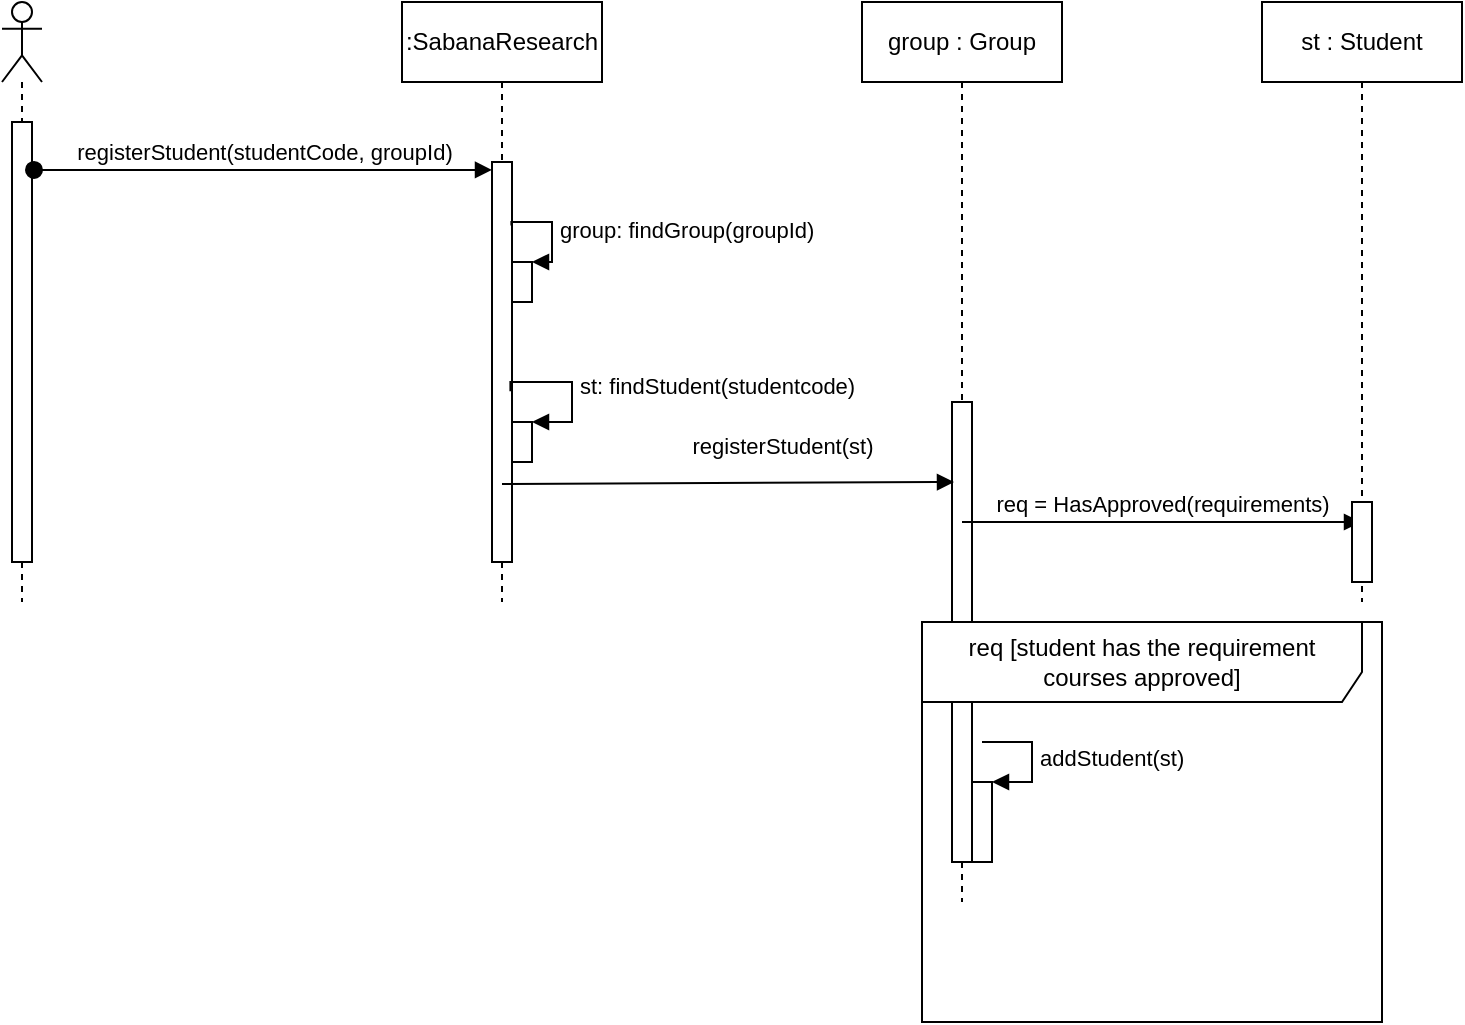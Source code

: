 <mxfile version="14.4.4" type="github"><diagram id="m88brvTEABUsI6LLiTgp" name="Page-1"><mxGraphModel dx="1508" dy="425" grid="1" gridSize="10" guides="1" tooltips="1" connect="1" arrows="1" fold="1" page="0" pageScale="1" pageWidth="827" pageHeight="1169" math="0" shadow="0"><root><mxCell id="0"/><mxCell id="1" parent="0"/><mxCell id="g5Og3RehGbinSB55z878-1" value="" style="shape=umlLifeline;participant=umlActor;perimeter=lifelinePerimeter;whiteSpace=wrap;html=1;container=1;collapsible=0;recursiveResize=0;verticalAlign=top;spacingTop=36;outlineConnect=0;" vertex="1" parent="1"><mxGeometry x="-70" y="40" width="20" height="300" as="geometry"/></mxCell><mxCell id="g5Og3RehGbinSB55z878-2" value="" style="html=1;points=[];perimeter=orthogonalPerimeter;" vertex="1" parent="g5Og3RehGbinSB55z878-1"><mxGeometry x="5" y="60" width="10" height="220" as="geometry"/></mxCell><mxCell id="g5Og3RehGbinSB55z878-3" value=":SabanaResearch" style="shape=umlLifeline;perimeter=lifelinePerimeter;whiteSpace=wrap;html=1;container=1;collapsible=0;recursiveResize=0;outlineConnect=0;" vertex="1" parent="1"><mxGeometry x="130" y="40" width="100" height="300" as="geometry"/></mxCell><mxCell id="g5Og3RehGbinSB55z878-4" value="" style="html=1;points=[];perimeter=orthogonalPerimeter;" vertex="1" parent="g5Og3RehGbinSB55z878-3"><mxGeometry x="45" y="80" width="10" height="200" as="geometry"/></mxCell><mxCell id="g5Og3RehGbinSB55z878-6" value="" style="html=1;points=[];perimeter=orthogonalPerimeter;" vertex="1" parent="g5Og3RehGbinSB55z878-3"><mxGeometry x="55" y="130" width="10" height="20" as="geometry"/></mxCell><mxCell id="g5Og3RehGbinSB55z878-7" value="group: findGroup(groupId)" style="edgeStyle=orthogonalEdgeStyle;html=1;align=left;spacingLeft=2;endArrow=block;rounded=0;entryX=1;entryY=0;exitX=0.971;exitY=0.159;exitDx=0;exitDy=0;exitPerimeter=0;" edge="1" target="g5Og3RehGbinSB55z878-6" parent="g5Og3RehGbinSB55z878-3" source="g5Og3RehGbinSB55z878-4"><mxGeometry relative="1" as="geometry"><mxPoint x="60" y="110" as="sourcePoint"/><Array as="points"><mxPoint x="75" y="110"/><mxPoint x="75" y="130"/></Array></mxGeometry></mxCell><mxCell id="g5Og3RehGbinSB55z878-8" value="" style="html=1;points=[];perimeter=orthogonalPerimeter;" vertex="1" parent="g5Og3RehGbinSB55z878-3"><mxGeometry x="55" y="210" width="10" height="20" as="geometry"/></mxCell><mxCell id="g5Og3RehGbinSB55z878-9" value="st: findStudent(studentcode)" style="edgeStyle=orthogonalEdgeStyle;html=1;align=left;spacingLeft=2;endArrow=block;rounded=0;entryX=1;entryY=0;exitX=0.922;exitY=0.573;exitDx=0;exitDy=0;exitPerimeter=0;" edge="1" target="g5Og3RehGbinSB55z878-8" parent="g5Og3RehGbinSB55z878-3" source="g5Og3RehGbinSB55z878-4"><mxGeometry relative="1" as="geometry"><mxPoint x="60" y="190" as="sourcePoint"/><Array as="points"><mxPoint x="54" y="190"/><mxPoint x="85" y="190"/><mxPoint x="85" y="210"/></Array></mxGeometry></mxCell><mxCell id="g5Og3RehGbinSB55z878-5" value="registerStudent(studentCode, groupId)" style="html=1;verticalAlign=bottom;startArrow=oval;endArrow=block;startSize=8;exitX=1.1;exitY=0.109;exitDx=0;exitDy=0;exitPerimeter=0;" edge="1" target="g5Og3RehGbinSB55z878-4" parent="1" source="g5Og3RehGbinSB55z878-2"><mxGeometry relative="1" as="geometry"><mxPoint x="65" y="120" as="sourcePoint"/></mxGeometry></mxCell><mxCell id="g5Og3RehGbinSB55z878-11" value="group : Group" style="shape=umlLifeline;perimeter=lifelinePerimeter;whiteSpace=wrap;html=1;container=1;collapsible=0;recursiveResize=0;outlineConnect=0;" vertex="1" parent="1"><mxGeometry x="360" y="40" width="100" height="450" as="geometry"/></mxCell><mxCell id="g5Og3RehGbinSB55z878-12" value="" style="html=1;points=[];perimeter=orthogonalPerimeter;" vertex="1" parent="g5Og3RehGbinSB55z878-11"><mxGeometry x="45" y="200" width="10" height="230" as="geometry"/></mxCell><mxCell id="g5Og3RehGbinSB55z878-15" value="req = HasApproved(requirements)" style="html=1;verticalAlign=bottom;endArrow=block;" edge="1" parent="g5Og3RehGbinSB55z878-11" target="g5Og3RehGbinSB55z878-13"><mxGeometry width="80" relative="1" as="geometry"><mxPoint x="50" y="260" as="sourcePoint"/><mxPoint x="130" y="260" as="targetPoint"/></mxGeometry></mxCell><mxCell id="g5Og3RehGbinSB55z878-10" value="registerStudent(st)" style="html=1;verticalAlign=bottom;endArrow=block;" edge="1" parent="1"><mxGeometry x="0.239" y="9" width="80" relative="1" as="geometry"><mxPoint x="180" y="281" as="sourcePoint"/><mxPoint x="406" y="280" as="targetPoint"/><mxPoint as="offset"/></mxGeometry></mxCell><mxCell id="g5Og3RehGbinSB55z878-13" value="st : Student" style="shape=umlLifeline;perimeter=lifelinePerimeter;whiteSpace=wrap;html=1;container=1;collapsible=0;recursiveResize=0;outlineConnect=0;" vertex="1" parent="1"><mxGeometry x="560" y="40" width="100" height="300" as="geometry"/></mxCell><mxCell id="g5Og3RehGbinSB55z878-14" value="" style="html=1;points=[];perimeter=orthogonalPerimeter;" vertex="1" parent="g5Og3RehGbinSB55z878-13"><mxGeometry x="45" y="250" width="10" height="40" as="geometry"/></mxCell><mxCell id="g5Og3RehGbinSB55z878-17" value="req [student has the requirement courses approved]" style="shape=umlFrame;whiteSpace=wrap;html=1;width=220;height=40;" vertex="1" parent="1"><mxGeometry x="390" y="350" width="230" height="200" as="geometry"/></mxCell><mxCell id="g5Og3RehGbinSB55z878-18" value="" style="html=1;points=[];perimeter=orthogonalPerimeter;" vertex="1" parent="1"><mxGeometry x="415" y="430" width="10" height="40" as="geometry"/></mxCell><mxCell id="g5Og3RehGbinSB55z878-19" value="addStudent(st)" style="edgeStyle=orthogonalEdgeStyle;html=1;align=left;spacingLeft=2;endArrow=block;rounded=0;entryX=1;entryY=0;" edge="1" target="g5Og3RehGbinSB55z878-18" parent="1"><mxGeometry relative="1" as="geometry"><mxPoint x="420" y="410" as="sourcePoint"/><Array as="points"><mxPoint x="445" y="410"/></Array></mxGeometry></mxCell></root></mxGraphModel></diagram></mxfile>